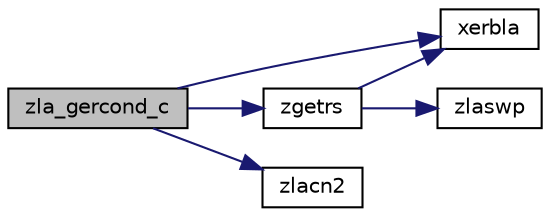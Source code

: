digraph "zla_gercond_c"
{
 // LATEX_PDF_SIZE
  edge [fontname="Helvetica",fontsize="10",labelfontname="Helvetica",labelfontsize="10"];
  node [fontname="Helvetica",fontsize="10",shape=record];
  rankdir="LR";
  Node1 [label="zla_gercond_c",height=0.2,width=0.4,color="black", fillcolor="grey75", style="filled", fontcolor="black",tooltip="ZLA_GERCOND_C computes the infinity norm condition number of op(A)*inv(diag(c)) for general matrices."];
  Node1 -> Node2 [color="midnightblue",fontsize="10",style="solid",fontname="Helvetica"];
  Node2 [label="xerbla",height=0.2,width=0.4,color="black", fillcolor="white", style="filled",URL="$xerbla_8f.html#a377ee61015baf8dea7770b3a404b1c07",tooltip="XERBLA"];
  Node1 -> Node3 [color="midnightblue",fontsize="10",style="solid",fontname="Helvetica"];
  Node3 [label="zgetrs",height=0.2,width=0.4,color="black", fillcolor="white", style="filled",URL="$zgetrs_8f.html#a3a5b88a7e8bf70591e521e86464e109d",tooltip="ZGETRS"];
  Node3 -> Node2 [color="midnightblue",fontsize="10",style="solid",fontname="Helvetica"];
  Node3 -> Node4 [color="midnightblue",fontsize="10",style="solid",fontname="Helvetica"];
  Node4 [label="zlaswp",height=0.2,width=0.4,color="black", fillcolor="white", style="filled",URL="$zlaswp_8f.html#a49d0e55e934b6e90456a2eb75490c3ef",tooltip="ZLASWP performs a series of row interchanges on a general rectangular matrix."];
  Node1 -> Node5 [color="midnightblue",fontsize="10",style="solid",fontname="Helvetica"];
  Node5 [label="zlacn2",height=0.2,width=0.4,color="black", fillcolor="white", style="filled",URL="$zlacn2_8f.html#a0fbe7a858e42dcf07db12aa892a9e513",tooltip="ZLACN2 estimates the 1-norm of a square matrix, using reverse communication for evaluating matrix-vec..."];
}
